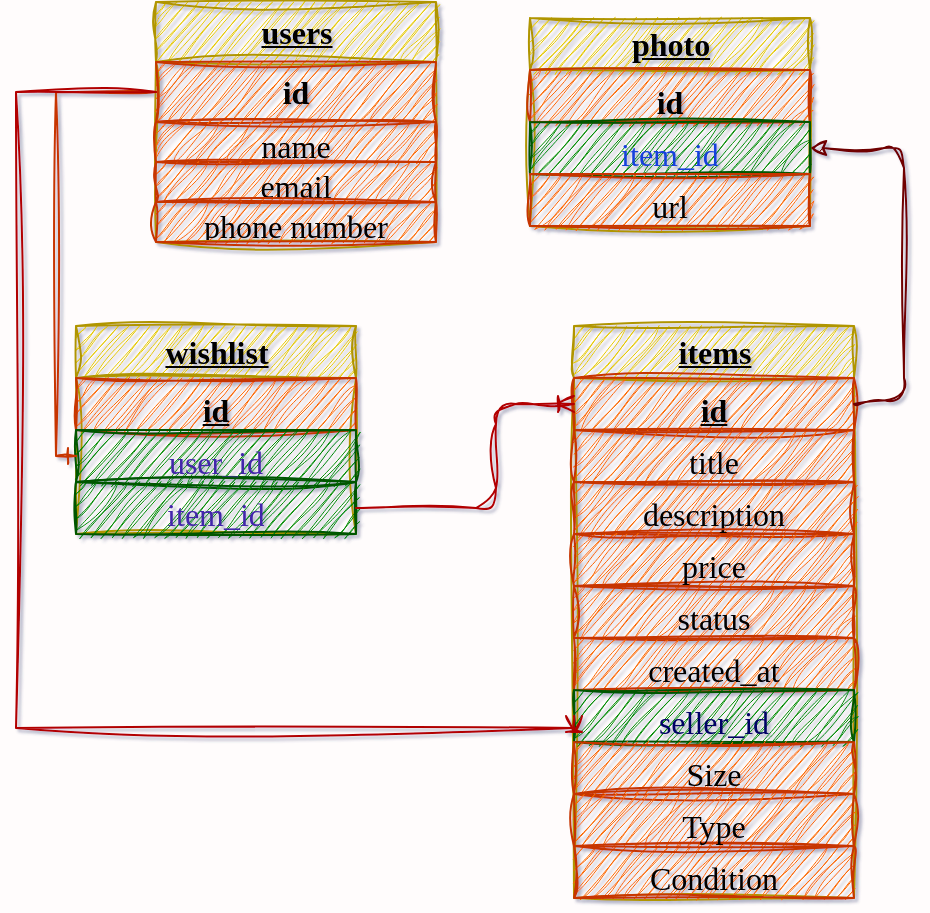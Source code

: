 <mxfile>
    <diagram id="t0vypp38Wu2VyRcgZFb7" name="Page-1">
        <mxGraphModel dx="909" dy="565" grid="1" gridSize="11" guides="1" tooltips="1" connect="1" arrows="1" fold="1" page="1" pageScale="1" pageWidth="850" pageHeight="1100" background="#FFFCFC" math="0" shadow="1">
            <root>
                <mxCell id="0"/>
                <mxCell id="1" parent="0"/>
                <mxCell id="2" value="&lt;b&gt;users&lt;/b&gt;" style="swimlane;fontStyle=4;childLayout=stackLayout;horizontal=1;startSize=30;horizontalStack=0;resizeParent=1;resizeParentMax=0;resizeLast=0;collapsible=1;marginBottom=0;html=1;hachureGap=4;fontFamily=Lucida Console;fontSize=16;rounded=0;sketch=1;curveFitting=1;jiggle=2;fillColor=#e3c800;fontColor=#000000;strokeColor=#B09500;labelBackgroundColor=none;align=center;" parent="1" vertex="1">
                    <mxGeometry x="110" y="110" width="140" height="120" as="geometry"/>
                </mxCell>
                <mxCell id="3" value="id" style="text;align=center;verticalAlign=middle;spacingLeft=4;spacingRight=4;overflow=hidden;points=[[0,0.5],[1,0.5]];portConstraint=eastwest;rotatable=0;html=1;fontSize=16;hachureGap=4;fontFamily=Lucida Console;rounded=0;sketch=1;curveFitting=1;jiggle=2;fillColor=#fa6800;strokeColor=#C73500;fontStyle=1;labelBackgroundColor=none;horizontal=1;fontColor=#000000;" parent="2" vertex="1">
                    <mxGeometry y="30" width="140" height="30" as="geometry"/>
                </mxCell>
                <mxCell id="4" value="name" style="text;align=center;verticalAlign=middle;spacingLeft=4;spacingRight=4;overflow=hidden;points=[[0,0.5],[1,0.5]];portConstraint=eastwest;rotatable=0;html=1;fontSize=16;hachureGap=4;fontFamily=Lucida Console;rounded=0;sketch=1;curveFitting=1;jiggle=2;fillColor=#fa6800;fontColor=#000000;strokeColor=#C73500;fontStyle=0;labelBackgroundColor=none;horizontal=1;" parent="2" vertex="1">
                    <mxGeometry y="60" width="140" height="20" as="geometry"/>
                </mxCell>
                <mxCell id="5" value="email&lt;br style=&quot;font-size: 16px;&quot;&gt;" style="text;align=center;verticalAlign=middle;spacingLeft=4;spacingRight=4;overflow=hidden;points=[[0,0.5],[1,0.5]];portConstraint=eastwest;rotatable=0;html=1;fontSize=16;hachureGap=4;fontFamily=Lucida Console;rounded=0;sketch=1;curveFitting=1;jiggle=2;fillColor=#fa6800;fontColor=#000000;strokeColor=#C73500;fontStyle=0;labelBackgroundColor=none;horizontal=1;" parent="2" vertex="1">
                    <mxGeometry y="80" width="140" height="20" as="geometry"/>
                </mxCell>
                <mxCell id="67" value="phone number" style="text;align=center;verticalAlign=middle;spacingLeft=4;spacingRight=4;overflow=hidden;points=[[0,0.5],[1,0.5]];portConstraint=eastwest;rotatable=0;html=1;fontSize=16;hachureGap=4;fontFamily=Lucida Console;rounded=0;sketch=1;curveFitting=1;jiggle=2;fillColor=#fa6800;fontColor=#000000;strokeColor=#C73500;fontStyle=0;labelBackgroundColor=none;horizontal=1;" vertex="1" parent="2">
                    <mxGeometry y="100" width="140" height="20" as="geometry"/>
                </mxCell>
                <mxCell id="8" value="&lt;b&gt;items&lt;/b&gt;" style="swimlane;fontStyle=4;childLayout=stackLayout;horizontal=1;startSize=26;fillColor=#e3c800;horizontalStack=0;resizeParent=1;resizeParentMax=0;resizeLast=0;collapsible=1;marginBottom=0;html=1;hachureGap=4;fontFamily=Lucida Console;fontSize=16;rounded=0;sketch=1;curveFitting=1;jiggle=2;strokeColor=#B09500;labelBackgroundColor=none;align=center;fontColor=#000000;" parent="1" vertex="1">
                    <mxGeometry x="319" y="272" width="140" height="286" as="geometry"/>
                </mxCell>
                <mxCell id="9" value="id" style="text;align=center;verticalAlign=top;spacingLeft=4;spacingRight=4;overflow=hidden;rotatable=0;points=[[0,0.5],[1,0.5]];portConstraint=eastwest;html=1;hachureGap=4;fontFamily=Lucida Console;fontSize=16;rounded=0;sketch=1;curveFitting=1;jiggle=2;fillColor=#fa6800;strokeColor=#C73500;fontStyle=5;labelBackgroundColor=none;horizontal=1;fontColor=#000000;" parent="8" vertex="1">
                    <mxGeometry y="26" width="140" height="26" as="geometry"/>
                </mxCell>
                <mxCell id="10" value="title" style="text;align=center;verticalAlign=top;spacingLeft=4;spacingRight=4;overflow=hidden;rotatable=0;points=[[0,0.5],[1,0.5]];portConstraint=eastwest;html=1;hachureGap=4;fontFamily=Lucida Console;fontSize=16;rounded=0;sketch=1;curveFitting=1;jiggle=2;fillColor=#fa6800;strokeColor=#C73500;fontStyle=0;labelBackgroundColor=none;horizontal=1;fontColor=#000000;" parent="8" vertex="1">
                    <mxGeometry y="52" width="140" height="26" as="geometry"/>
                </mxCell>
                <mxCell id="11" value="description" style="text;align=center;verticalAlign=top;spacingLeft=4;spacingRight=4;overflow=hidden;rotatable=0;points=[[0,0.5],[1,0.5]];portConstraint=eastwest;html=1;hachureGap=4;fontFamily=Lucida Console;fontSize=16;rounded=0;sketch=1;curveFitting=1;jiggle=2;fillColor=#fa6800;strokeColor=#C73500;fontStyle=0;labelBackgroundColor=none;horizontal=1;fontColor=#000000;" parent="8" vertex="1">
                    <mxGeometry y="78" width="140" height="26" as="geometry"/>
                </mxCell>
                <mxCell id="15" value="price" style="text;align=center;verticalAlign=top;spacingLeft=4;spacingRight=4;overflow=hidden;rotatable=0;points=[[0,0.5],[1,0.5]];portConstraint=eastwest;html=1;hachureGap=4;fontFamily=Lucida Console;fontSize=16;rounded=0;sketch=1;curveFitting=1;jiggle=2;fillColor=#fa6800;strokeColor=#C73500;fontStyle=0;labelBackgroundColor=none;horizontal=1;fontColor=#000000;" parent="8" vertex="1">
                    <mxGeometry y="104" width="140" height="26" as="geometry"/>
                </mxCell>
                <mxCell id="16" value="status" style="text;align=center;verticalAlign=top;spacingLeft=4;spacingRight=4;overflow=hidden;rotatable=0;points=[[0,0.5],[1,0.5]];portConstraint=eastwest;html=1;hachureGap=4;fontFamily=Lucida Console;fontSize=16;rounded=0;sketch=1;curveFitting=1;jiggle=2;fillColor=#fa6800;strokeColor=#C73500;fontStyle=0;labelBackgroundColor=none;horizontal=1;fontColor=#000000;" parent="8" vertex="1">
                    <mxGeometry y="130" width="140" height="26" as="geometry"/>
                </mxCell>
                <mxCell id="17" value="created_at" style="text;align=center;verticalAlign=top;spacingLeft=4;spacingRight=4;overflow=hidden;rotatable=0;points=[[0,0.5],[1,0.5]];portConstraint=eastwest;html=1;hachureGap=4;fontFamily=Lucida Console;fontSize=16;rounded=0;sketch=1;curveFitting=1;jiggle=2;fillColor=#fa6800;strokeColor=#C73500;fontStyle=0;labelBackgroundColor=none;horizontal=1;fontColor=#000000;" parent="8" vertex="1">
                    <mxGeometry y="156" width="140" height="26" as="geometry"/>
                </mxCell>
                <mxCell id="19" value="seller_id&lt;br style=&quot;font-size: 16px;&quot;&gt;" style="text;strokeColor=#005700;fillColor=#008a00;align=center;verticalAlign=top;spacingLeft=4;spacingRight=4;overflow=hidden;rotatable=0;points=[[0,0.5],[1,0.5]];portConstraint=eastwest;html=1;hachureGap=4;fontFamily=Lucida Console;fontSize=16;rounded=0;sketch=1;curveFitting=1;jiggle=2;fontStyle=0;labelBackgroundColor=none;horizontal=1;fontColor=#000066;" parent="8" vertex="1">
                    <mxGeometry y="182" width="140" height="26" as="geometry"/>
                </mxCell>
                <mxCell id="49" value="Size" style="text;align=center;verticalAlign=top;spacingLeft=4;spacingRight=4;overflow=hidden;rotatable=0;points=[[0,0.5],[1,0.5]];portConstraint=eastwest;html=1;hachureGap=4;fontFamily=Lucida Console;fontSize=16;rounded=0;sketch=1;curveFitting=1;jiggle=2;fillColor=#fa6800;strokeColor=#C73500;fontStyle=0;labelBackgroundColor=none;horizontal=1;fontColor=#000000;" parent="8" vertex="1">
                    <mxGeometry y="208" width="140" height="26" as="geometry"/>
                </mxCell>
                <mxCell id="50" value="Type" style="text;align=center;verticalAlign=top;spacingLeft=4;spacingRight=4;overflow=hidden;rotatable=0;points=[[0,0.5],[1,0.5]];portConstraint=eastwest;html=1;hachureGap=4;fontFamily=Lucida Console;fontSize=16;rounded=0;sketch=1;curveFitting=1;jiggle=2;fillColor=#fa6800;strokeColor=#C73500;fontStyle=0;labelBackgroundColor=none;horizontal=1;fontColor=#000000;" parent="8" vertex="1">
                    <mxGeometry y="234" width="140" height="26" as="geometry"/>
                </mxCell>
                <mxCell id="51" value="Condition" style="text;align=center;verticalAlign=top;spacingLeft=4;spacingRight=4;overflow=hidden;rotatable=0;points=[[0,0.5],[1,0.5]];portConstraint=eastwest;html=1;hachureGap=4;fontFamily=Lucida Console;fontSize=16;rounded=0;sketch=1;curveFitting=1;jiggle=2;fillColor=#fa6800;strokeColor=#C73500;fontStyle=0;labelBackgroundColor=none;horizontal=1;fontColor=#000000;" parent="8" vertex="1">
                    <mxGeometry y="260" width="140" height="26" as="geometry"/>
                </mxCell>
                <mxCell id="20" value="&lt;b&gt;wishlist&lt;/b&gt;" style="swimlane;fontStyle=4;childLayout=stackLayout;horizontal=1;startSize=26;horizontalStack=0;resizeParent=1;resizeParentMax=0;resizeLast=0;collapsible=1;marginBottom=0;html=1;hachureGap=4;fontFamily=Lucida Console;fontSize=16;rounded=0;sketch=1;curveFitting=1;jiggle=2;fillColor=#e3c800;strokeColor=#B09500;labelBackgroundColor=none;align=center;fontColor=#000000;" parent="1" vertex="1">
                    <mxGeometry x="70" y="272" width="140" height="104" as="geometry"/>
                </mxCell>
                <mxCell id="21" value="id" style="text;align=center;verticalAlign=top;spacingLeft=4;spacingRight=4;overflow=hidden;rotatable=0;points=[[0,0.5],[1,0.5]];portConstraint=eastwest;html=1;hachureGap=4;fontFamily=Lucida Console;fontSize=16;rounded=0;sketch=1;curveFitting=1;jiggle=2;fillColor=#fa6800;strokeColor=#C73500;fontStyle=5;labelBackgroundColor=none;horizontal=1;fontColor=#000000;" parent="20" vertex="1">
                    <mxGeometry y="26" width="140" height="26" as="geometry"/>
                </mxCell>
                <mxCell id="22" value="user_id" style="text;align=center;verticalAlign=top;spacingLeft=4;spacingRight=4;overflow=hidden;rotatable=0;points=[[0,0.5],[1,0.5]];portConstraint=eastwest;html=1;hachureGap=4;fontFamily=Lucida Console;fontSize=16;rounded=0;sketch=1;curveFitting=1;jiggle=2;fillColor=#008a00;strokeColor=#005700;fontStyle=0;labelBackgroundColor=none;horizontal=1;fontColor=#4326ab;" parent="20" vertex="1">
                    <mxGeometry y="52" width="140" height="26" as="geometry"/>
                </mxCell>
                <mxCell id="66" value="item_id" style="text;align=center;verticalAlign=top;spacingLeft=4;spacingRight=4;overflow=hidden;rotatable=0;points=[[0,0.5],[1,0.5]];portConstraint=eastwest;html=1;hachureGap=4;fontFamily=Lucida Console;fontSize=16;rounded=0;sketch=1;curveFitting=1;jiggle=2;fillColor=#008a00;strokeColor=#005700;fontStyle=0;labelBackgroundColor=none;horizontal=1;fontColor=#4326ab;" vertex="1" parent="20">
                    <mxGeometry y="78" width="140" height="26" as="geometry"/>
                </mxCell>
                <mxCell id="45" style="edgeStyle=orthogonalEdgeStyle;hachureGap=4;html=1;exitX=0;exitY=0.5;exitDx=0;exitDy=0;entryX=0;entryY=0.5;entryDx=0;entryDy=0;fontFamily=Lucida Console;fontSize=16;sketch=1;curveFitting=1;jiggle=2;rounded=0;fillColor=#fa6800;strokeColor=#C73500;fontStyle=0;labelBackgroundColor=none;align=center;horizontal=1;endArrow=ERone;endFill=0;" parent="1" source="3" target="22" edge="1">
                    <mxGeometry relative="1" as="geometry"/>
                </mxCell>
                <mxCell id="47" style="edgeStyle=orthogonalEdgeStyle;hachureGap=4;html=1;entryX=0;entryY=0.5;entryDx=0;entryDy=0;fontFamily=Architects Daughter;fontSource=https%3A%2F%2Ffonts.googleapis.com%2Fcss%3Ffamily%3DArchitects%2BDaughter;fontSize=16;sketch=1;curveFitting=1;jiggle=2;rounded=0;fillColor=#e51400;strokeColor=#B20000;endArrow=ERoneToMany;endFill=0;" parent="1" source="3" target="19" edge="1">
                    <mxGeometry relative="1" as="geometry">
                        <Array as="points">
                            <mxPoint x="40" y="155"/>
                            <mxPoint x="40" y="473"/>
                            <mxPoint x="319" y="473"/>
                        </Array>
                    </mxGeometry>
                </mxCell>
                <mxCell id="52" value="&lt;b&gt;photo&lt;/b&gt;" style="swimlane;fontStyle=4;childLayout=stackLayout;horizontal=1;startSize=26;horizontalStack=0;resizeParent=1;resizeParentMax=0;resizeLast=0;collapsible=1;marginBottom=0;html=1;hachureGap=4;fontFamily=Lucida Console;fontSize=16;rounded=0;sketch=1;curveFitting=1;jiggle=2;fillColor=#e3c800;strokeColor=#B09500;labelBackgroundColor=none;align=center;fontColor=#000000;" parent="1" vertex="1">
                    <mxGeometry x="297" y="118" width="140" height="104" as="geometry"/>
                </mxCell>
                <mxCell id="53" value="id" style="text;align=center;verticalAlign=top;spacingLeft=4;spacingRight=4;overflow=hidden;rotatable=0;points=[[0,0.5],[1,0.5]];portConstraint=eastwest;html=1;hachureGap=4;fontFamily=Lucida Console;fontSize=16;rounded=0;sketch=1;curveFitting=1;jiggle=2;fillColor=#fa6800;strokeColor=#C73500;fontStyle=1;labelBackgroundColor=none;horizontal=1;fontColor=#000000;" parent="52" vertex="1">
                    <mxGeometry y="26" width="140" height="26" as="geometry"/>
                </mxCell>
                <mxCell id="55" value="item_id" style="text;align=center;verticalAlign=top;spacingLeft=4;spacingRight=4;overflow=hidden;rotatable=0;points=[[0,0.5],[1,0.5]];portConstraint=eastwest;html=1;hachureGap=4;fontFamily=Lucida Console;fontSize=16;rounded=0;sketch=1;curveFitting=1;jiggle=2;fillColor=#008a00;strokeColor=#005700;fontStyle=0;labelBackgroundColor=none;horizontal=1;fontColor=#1840dc;" parent="52" vertex="1">
                    <mxGeometry y="52" width="140" height="26" as="geometry"/>
                </mxCell>
                <mxCell id="56" value="url&lt;br&gt;" style="text;align=center;verticalAlign=top;spacingLeft=4;spacingRight=4;overflow=hidden;rotatable=0;points=[[0,0.5],[1,0.5]];portConstraint=eastwest;html=1;hachureGap=4;fontFamily=Lucida Console;fontSize=16;rounded=0;sketch=1;curveFitting=1;jiggle=2;fillColor=#fa6800;strokeColor=#C73500;fontStyle=0;labelBackgroundColor=none;horizontal=1;fontColor=#000000;" parent="52" vertex="1">
                    <mxGeometry y="78" width="140" height="26" as="geometry"/>
                </mxCell>
                <mxCell id="61" style="edgeStyle=none;sketch=1;hachureGap=4;jiggle=2;curveFitting=1;html=1;labelBackgroundColor=none;fontFamily=Lucida Console;fontSize=16;endArrow=ERoneToMany;endFill=0;" parent="1" source="22" edge="1">
                    <mxGeometry relative="1" as="geometry">
                        <mxPoint x="70" y="325" as="targetPoint"/>
                    </mxGeometry>
                </mxCell>
                <mxCell id="62" style="edgeStyle=orthogonalEdgeStyle;sketch=1;hachureGap=4;jiggle=2;curveFitting=1;html=1;exitX=1;exitY=0.5;exitDx=0;exitDy=0;entryX=0;entryY=0.5;entryDx=0;entryDy=0;labelBackgroundColor=none;fontFamily=Lucida Console;fontSize=16;endArrow=ERoneToMany;endFill=0;fillColor=#e51400;strokeColor=#B20000;" parent="1" source="66" target="9" edge="1">
                    <mxGeometry relative="1" as="geometry">
                        <mxPoint x="280" y="311" as="targetPoint"/>
                        <Array as="points">
                            <mxPoint x="280" y="363"/>
                            <mxPoint x="280" y="311"/>
                        </Array>
                    </mxGeometry>
                </mxCell>
                <mxCell id="68" style="edgeStyle=none;sketch=1;hachureGap=4;jiggle=2;curveFitting=1;html=1;exitX=1;exitY=0.5;exitDx=0;exitDy=0;entryX=1;entryY=0.5;entryDx=0;entryDy=0;fontFamily=Architects Daughter;fontSource=https%3A%2F%2Ffonts.googleapis.com%2Fcss%3Ffamily%3DArchitects%2BDaughter;fontSize=16;fillColor=#a20025;strokeColor=#6F0000;" edge="1" parent="1" source="9" target="55">
                    <mxGeometry relative="1" as="geometry">
                        <Array as="points">
                            <mxPoint x="484" y="308"/>
                            <mxPoint x="484" y="183"/>
                        </Array>
                    </mxGeometry>
                </mxCell>
            </root>
        </mxGraphModel>
    </diagram>
</mxfile>